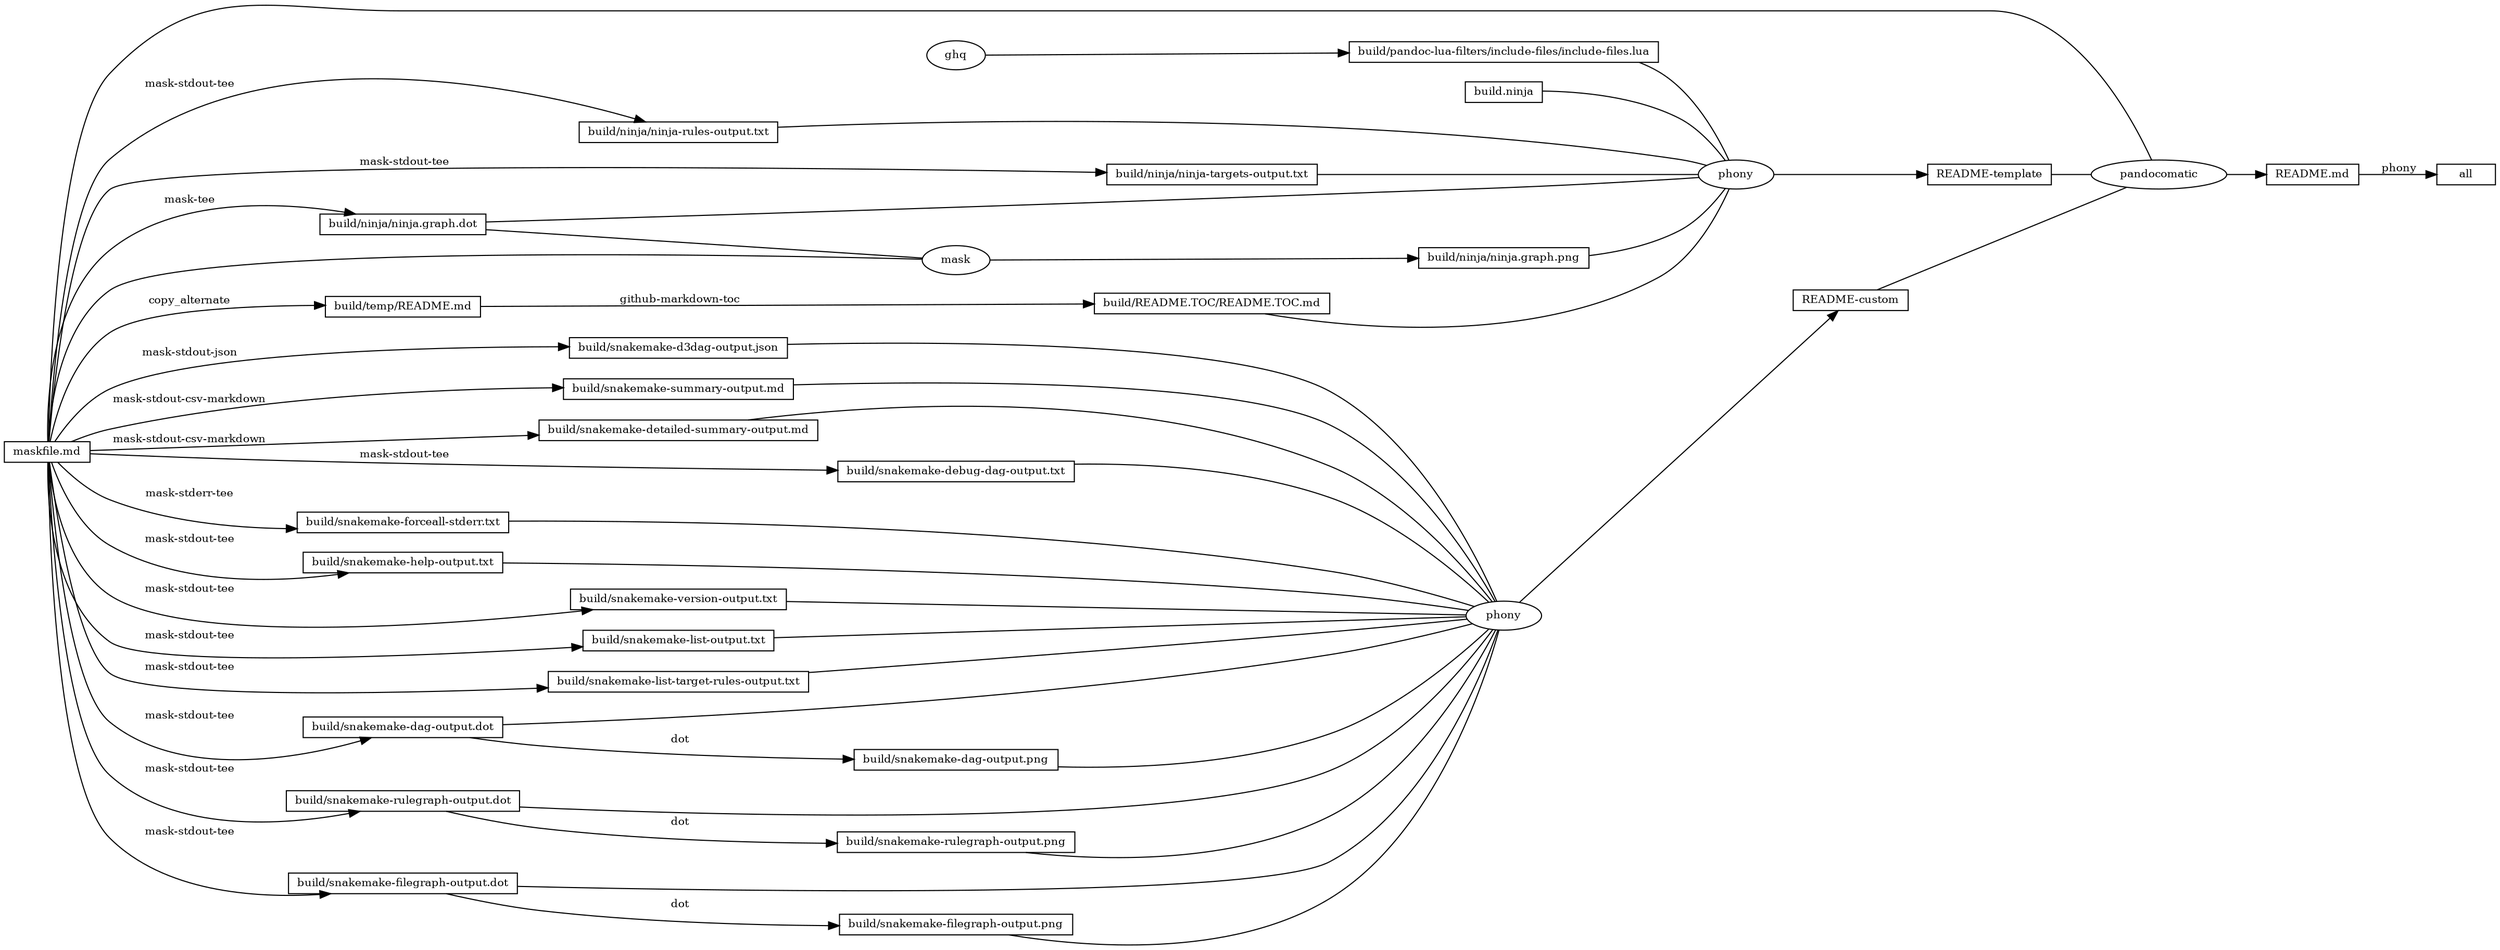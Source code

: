 digraph ninja {
rankdir="LR"
node [fontsize=10, shape=box, height=0.25]
edge [fontsize=10]
"0x7fe550c083d0" [label="all"]
"0x7fe550c08460" -> "0x7fe550c083d0" [label=" phony"]
"0x7fe550c08460" [label="README.md"]
"0x7fe550c0b4c0" [label="pandocomatic", shape=ellipse]
"0x7fe550c0b4c0" -> "0x7fe550c08460"
"0x7fe550c08a10" -> "0x7fe550c0b4c0" [arrowhead=none]
"0x7fe550c09760" -> "0x7fe550c0b4c0" [arrowhead=none]
"0x7fe550c0b6e0" -> "0x7fe550c0b4c0" [arrowhead=none]
"0x7fe550c08a10" [label="maskfile.md"]
"0x7fe550c09760" [label="README-template"]
"0x7fe550c094b0" [label="phony", shape=ellipse]
"0x7fe550c094b0" -> "0x7fe550c09760"
"0x7fe550c08750" -> "0x7fe550c094b0" [arrowhead=none]
"0x7fe550c097c0" -> "0x7fe550c094b0" [arrowhead=none]
"0x7fe550c08950" -> "0x7fe550c094b0" [arrowhead=none]
"0x7fe550c08bd0" -> "0x7fe550c094b0" [arrowhead=none]
"0x7fe550c08e20" -> "0x7fe550c094b0" [arrowhead=none]
"0x7fe550c09060" -> "0x7fe550c094b0" [arrowhead=none]
"0x7fe550c09320" -> "0x7fe550c094b0" [arrowhead=none]
"0x7fe550c08750" [label="build/pandoc-lua-filters/include-files/include-files.lua"]
"0x7fe550c086e0" [label="ghq", shape=ellipse]
"0x7fe550c086e0" -> "0x7fe550c08750"
"0x7fe550c097c0" [label="build.ninja"]
"0x7fe550c08950" [label="build/ninja/ninja-rules-output.txt"]
"0x7fe550c08a10" -> "0x7fe550c08950" [label=" mask-stdout-tee"]
"0x7fe550c08bd0" [label="build/ninja/ninja-targets-output.txt"]
"0x7fe550c08a10" -> "0x7fe550c08bd0" [label=" mask-stdout-tee"]
"0x7fe550c08e20" [label="build/ninja/ninja.graph.dot"]
"0x7fe550c08a10" -> "0x7fe550c08e20" [label=" mask-tee"]
"0x7fe550c09060" [label="build/ninja/ninja.graph.png"]
"0x7fe550c08ff0" [label="mask", shape=ellipse]
"0x7fe550c08ff0" -> "0x7fe550c09060"
"0x7fe550c08a10" -> "0x7fe550c08ff0" [arrowhead=none]
"0x7fe550c08e20" -> "0x7fe550c08ff0" [arrowhead=none]
"0x7fe550c09320" [label="build/README.TOC/README.TOC.md"]
"0x7fe550c091b0" -> "0x7fe550c09320" [label=" github-markdown-toc"]
"0x7fe550c091b0" [label="build/temp/README.md"]
"0x7fe550c08a10" -> "0x7fe550c091b0" [label=" copy_alternate"]
"0x7fe550c0b6e0" [label="README-custom"]
"0x7fe550c0b670" [label="phony", shape=ellipse]
"0x7fe550c0b670" -> "0x7fe550c0b6e0"
"0x7fe550c095a0" -> "0x7fe550c0b670" [arrowhead=none]
"0x7fe550c099a0" -> "0x7fe550c0b670" [arrowhead=none]
"0x7fe550c09bd0" -> "0x7fe550c0b670" [arrowhead=none]
"0x7fe550c09dc0" -> "0x7fe550c0b670" [arrowhead=none]
"0x7fe550c09f40" -> "0x7fe550c0b670" [arrowhead=none]
"0x7fe550c0a0d0" -> "0x7fe550c0b670" [arrowhead=none]
"0x7fe550c0a260" -> "0x7fe550c0b670" [arrowhead=none]
"0x7fe550c0a520" -> "0x7fe550c0b670" [arrowhead=none]
"0x7fe550c0a620" -> "0x7fe550c0b670" [arrowhead=none]
"0x7fe550c0a7e0" -> "0x7fe550c0b670" [arrowhead=none]
"0x7fe550c0aa50" -> "0x7fe550c0b670" [arrowhead=none]
"0x7fe550c0ad50" -> "0x7fe550c0b670" [arrowhead=none]
"0x7fe550c0af90" -> "0x7fe550c0b670" [arrowhead=none]
"0x7fe550c0b140" -> "0x7fe550c0b670" [arrowhead=none]
"0x7fe550c0b330" -> "0x7fe550c0b670" [arrowhead=none]
"0x7fe550c095a0" [label="build/snakemake-version-output.txt"]
"0x7fe550c08a10" -> "0x7fe550c095a0" [label=" mask-stdout-tee"]
"0x7fe550c099a0" [label="build/snakemake-list-output.txt"]
"0x7fe550c08a10" -> "0x7fe550c099a0" [label=" mask-stdout-tee"]
"0x7fe550c09bd0" [label="build/snakemake-list-target-rules-output.txt"]
"0x7fe550c08a10" -> "0x7fe550c09bd0" [label=" mask-stdout-tee"]
"0x7fe550c09dc0" [label="build/snakemake-dag-output.dot"]
"0x7fe550c08a10" -> "0x7fe550c09dc0" [label=" mask-stdout-tee"]
"0x7fe550c09f40" [label="build/snakemake-dag-output.png"]
"0x7fe550c09dc0" -> "0x7fe550c09f40" [label=" dot"]
"0x7fe550c0a0d0" [label="build/snakemake-rulegraph-output.dot"]
"0x7fe550c08a10" -> "0x7fe550c0a0d0" [label=" mask-stdout-tee"]
"0x7fe550c0a260" [label="build/snakemake-rulegraph-output.png"]
"0x7fe550c0a0d0" -> "0x7fe550c0a260" [label=" dot"]
"0x7fe550c0a520" [label="build/snakemake-filegraph-output.dot"]
"0x7fe550c08a10" -> "0x7fe550c0a520" [label=" mask-stdout-tee"]
"0x7fe550c0a620" [label="build/snakemake-filegraph-output.png"]
"0x7fe550c0a520" -> "0x7fe550c0a620" [label=" dot"]
"0x7fe550c0a7e0" [label="build/snakemake-d3dag-output.json"]
"0x7fe550c08a10" -> "0x7fe550c0a7e0" [label=" mask-stdout-json"]
"0x7fe550c0aa50" [label="build/snakemake-summary-output.md"]
"0x7fe550c08a10" -> "0x7fe550c0aa50" [label=" mask-stdout-csv-markdown"]
"0x7fe550c0ad50" [label="build/snakemake-detailed-summary-output.md"]
"0x7fe550c08a10" -> "0x7fe550c0ad50" [label=" mask-stdout-csv-markdown"]
"0x7fe550c0af90" [label="build/snakemake-debug-dag-output.txt"]
"0x7fe550c08a10" -> "0x7fe550c0af90" [label=" mask-stdout-tee"]
"0x7fe550c0b140" [label="build/snakemake-forceall-stderr.txt"]
"0x7fe550c08a10" -> "0x7fe550c0b140" [label=" mask-stderr-tee"]
"0x7fe550c0b330" [label="build/snakemake-help-output.txt"]
"0x7fe550c08a10" -> "0x7fe550c0b330" [label=" mask-stdout-tee"]
}
